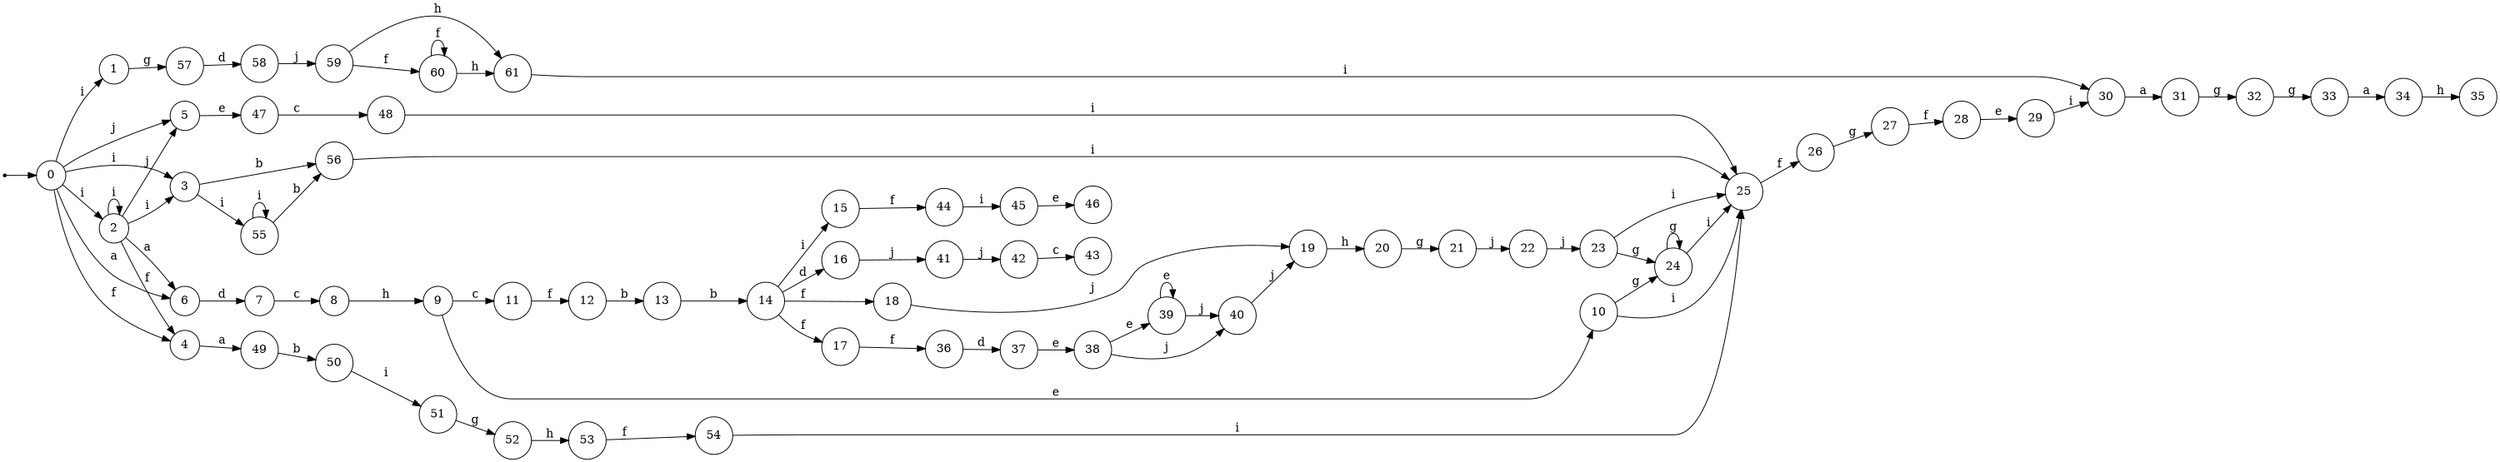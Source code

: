 digraph finite_state_machine {
rankdir=LR;
size="20,20";
node [shape = point]; "dummy0"
node [shape = circle]; "0";
"dummy0" -> "0";
node [shape = circle]; "1";
node [shape = circle]; "2";
node [shape = circle]; "3";
node [shape = circle]; "4";
node [shape = circle]; "5";
node [shape = circle]; "6";
node [shape = circle]; "7";
node [shape = circle]; "8";
node [shape = circle]; "9";
node [shape = circle]; "10";
node [shape = circle]; "11";
node [shape = circle]; "12";
node [shape = circle]; "13";
node [shape = circle]; "14";
node [shape = circle]; "15";
node [shape = circle]; "16";
node [shape = circle]; "17";
node [shape = circle]; "18";
node [shape = circle]; "19";
node [shape = circle]; "20";
node [shape = circle]; "21";
node [shape = circle]; "22";
node [shape = circle]; "23";
node [shape = circle]; "24";
node [shape = circle]; "25";
node [shape = circle]; "26";
node [shape = circle]; "27";
node [shape = circle]; "28";
node [shape = circle]; "29";
node [shape = circle]; "30";
node [shape = circle]; "31";
node [shape = circle]; "32";
node [shape = circle]; "33";
node [shape = circle]; "34";
node [shape = circle]; "35";
node [shape = circle]; "36";
node [shape = circle]; "37";
node [shape = circle]; "38";
node [shape = circle]; "39";
node [shape = circle]; "40";
node [shape = circle]; "41";
node [shape = circle]; "42";
node [shape = circle]; "43";
node [shape = circle]; "44";
node [shape = circle]; "45";
node [shape = circle]; "46";
node [shape = circle]; "47";
node [shape = circle]; "48";
node [shape = circle]; "49";
node [shape = circle]; "50";
node [shape = circle]; "51";
node [shape = circle]; "52";
node [shape = circle]; "53";
node [shape = circle]; "54";
node [shape = circle]; "55";
node [shape = circle]; "56";
node [shape = circle]; "57";
node [shape = circle]; "58";
node [shape = circle]; "59";
node [shape = circle]; "60";
node [shape = circle]; "61";
"0" -> "1" [label = "i"];
 "0" -> "2" [label = "i"];
 "0" -> "3" [label = "i"];
 "0" -> "4" [label = "f"];
 "0" -> "5" [label = "j"];
 "0" -> "6" [label = "a"];
 "6" -> "7" [label = "d"];
 "7" -> "8" [label = "c"];
 "8" -> "9" [label = "h"];
 "9" -> "10" [label = "e"];
 "9" -> "11" [label = "c"];
 "11" -> "12" [label = "f"];
 "12" -> "13" [label = "b"];
 "13" -> "14" [label = "b"];
 "14" -> "15" [label = "i"];
 "14" -> "16" [label = "d"];
 "14" -> "17" [label = "f"];
 "14" -> "18" [label = "f"];
 "18" -> "19" [label = "j"];
 "19" -> "20" [label = "h"];
 "20" -> "21" [label = "g"];
 "21" -> "22" [label = "j"];
 "22" -> "23" [label = "j"];
 "23" -> "24" [label = "g"];
 "23" -> "25" [label = "i"];
 "25" -> "26" [label = "f"];
 "26" -> "27" [label = "g"];
 "27" -> "28" [label = "f"];
 "28" -> "29" [label = "e"];
 "29" -> "30" [label = "i"];
 "30" -> "31" [label = "a"];
 "31" -> "32" [label = "g"];
 "32" -> "33" [label = "g"];
 "33" -> "34" [label = "a"];
 "34" -> "35" [label = "h"];
 "24" -> "24" [label = "g"];
 "24" -> "25" [label = "i"];
 "17" -> "36" [label = "f"];
 "36" -> "37" [label = "d"];
 "37" -> "38" [label = "e"];
 "38" -> "39" [label = "e"];
 "38" -> "40" [label = "j"];
 "40" -> "19" [label = "j"];
 "39" -> "39" [label = "e"];
 "39" -> "40" [label = "j"];
 "16" -> "41" [label = "j"];
 "41" -> "42" [label = "j"];
 "42" -> "43" [label = "c"];
 "15" -> "44" [label = "f"];
 "44" -> "45" [label = "i"];
 "45" -> "46" [label = "e"];
 "10" -> "24" [label = "g"];
 "10" -> "25" [label = "i"];
 "5" -> "47" [label = "e"];
 "47" -> "48" [label = "c"];
 "48" -> "25" [label = "i"];
 "4" -> "49" [label = "a"];
 "49" -> "50" [label = "b"];
 "50" -> "51" [label = "i"];
 "51" -> "52" [label = "g"];
 "52" -> "53" [label = "h"];
 "53" -> "54" [label = "f"];
 "54" -> "25" [label = "i"];
 "3" -> "55" [label = "i"];
 "3" -> "56" [label = "b"];
 "56" -> "25" [label = "i"];
 "55" -> "55" [label = "i"];
 "55" -> "56" [label = "b"];
 "2" -> "2" [label = "i"];
 "2" -> "3" [label = "i"];
 "2" -> "4" [label = "f"];
 "2" -> "5" [label = "j"];
 "2" -> "6" [label = "a"];
 "1" -> "57" [label = "g"];
 "57" -> "58" [label = "d"];
 "58" -> "59" [label = "j"];
 "59" -> "60" [label = "f"];
 "59" -> "61" [label = "h"];
 "61" -> "30" [label = "i"];
 "60" -> "60" [label = "f"];
 "60" -> "61" [label = "h"];
 }
